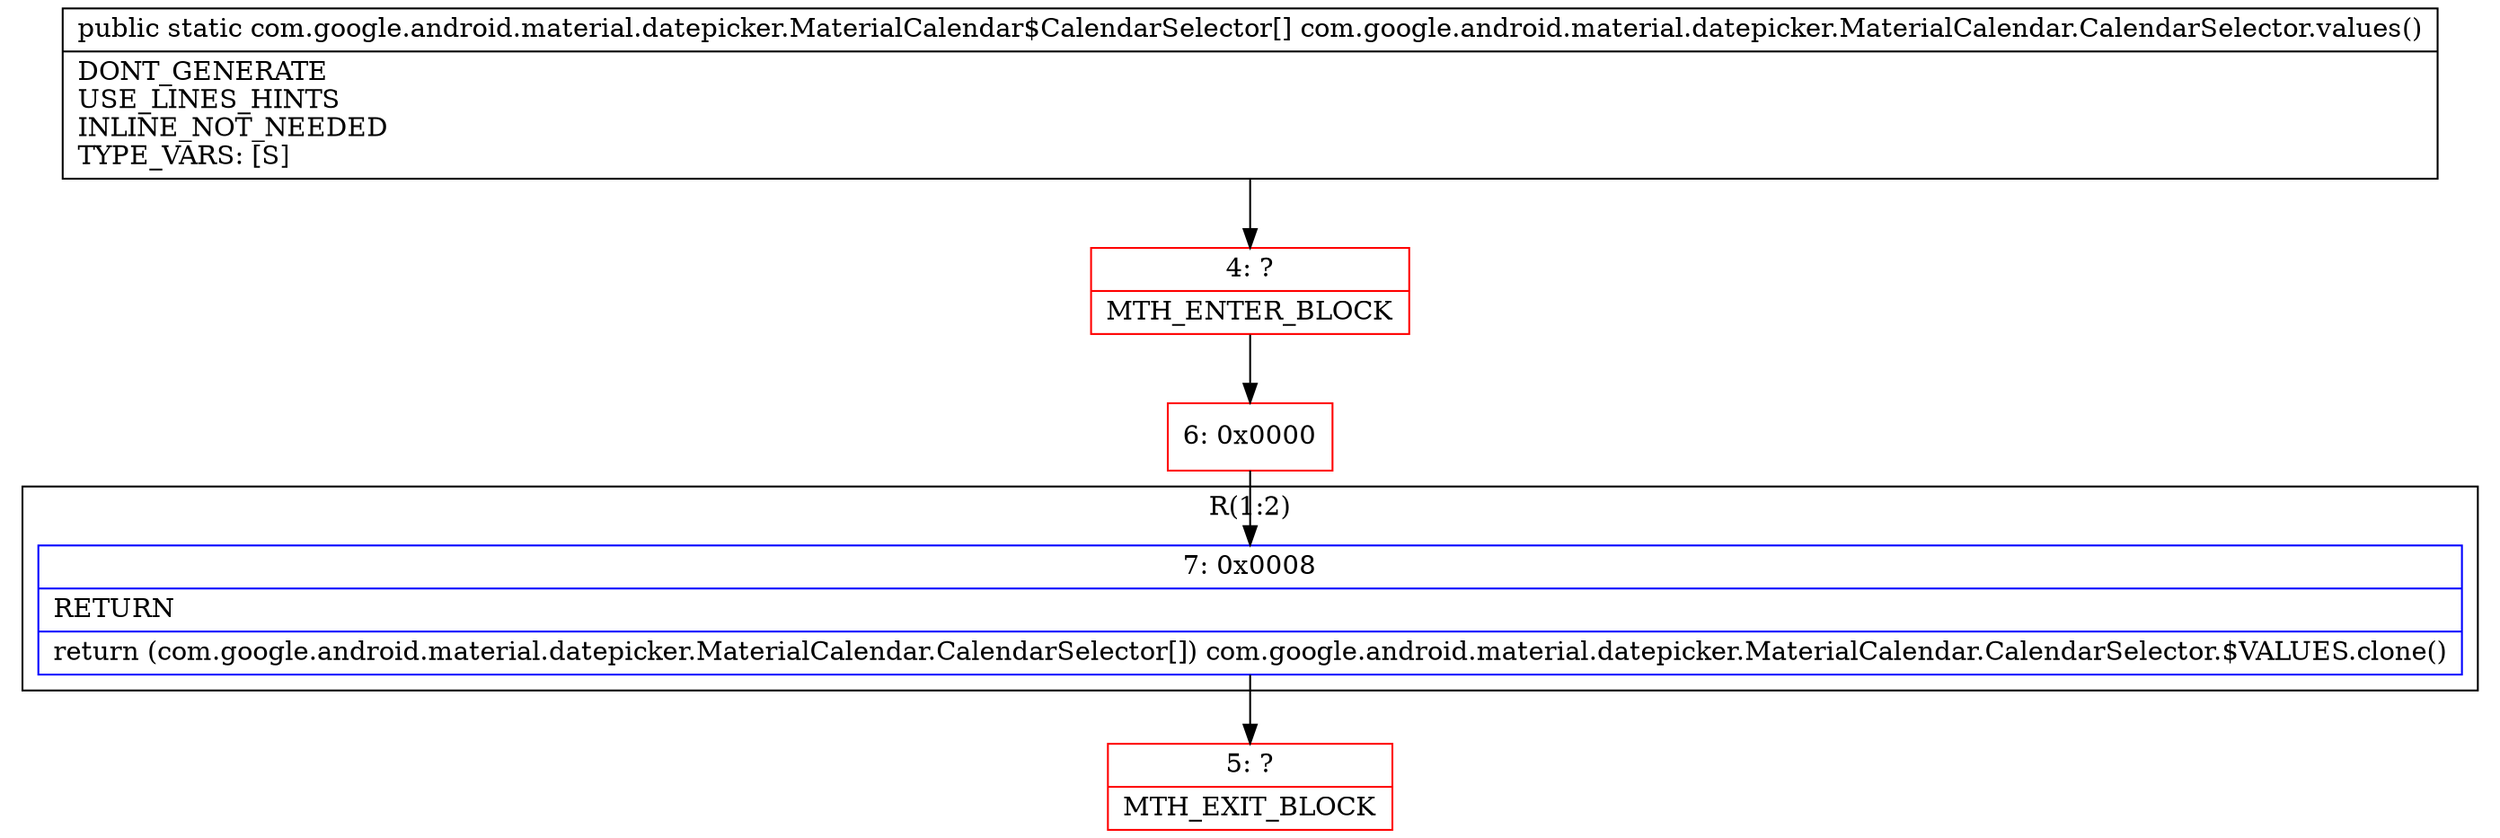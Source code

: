 digraph "CFG forcom.google.android.material.datepicker.MaterialCalendar.CalendarSelector.values()[Lcom\/google\/android\/material\/datepicker\/MaterialCalendar$CalendarSelector;" {
subgraph cluster_Region_450608524 {
label = "R(1:2)";
node [shape=record,color=blue];
Node_7 [shape=record,label="{7\:\ 0x0008|RETURN\l|return (com.google.android.material.datepicker.MaterialCalendar.CalendarSelector[]) com.google.android.material.datepicker.MaterialCalendar.CalendarSelector.$VALUES.clone()\l}"];
}
Node_4 [shape=record,color=red,label="{4\:\ ?|MTH_ENTER_BLOCK\l}"];
Node_6 [shape=record,color=red,label="{6\:\ 0x0000}"];
Node_5 [shape=record,color=red,label="{5\:\ ?|MTH_EXIT_BLOCK\l}"];
MethodNode[shape=record,label="{public static com.google.android.material.datepicker.MaterialCalendar$CalendarSelector[] com.google.android.material.datepicker.MaterialCalendar.CalendarSelector.values()  | DONT_GENERATE\lUSE_LINES_HINTS\lINLINE_NOT_NEEDED\lTYPE_VARS: [S]\l}"];
MethodNode -> Node_4;Node_7 -> Node_5;
Node_4 -> Node_6;
Node_6 -> Node_7;
}

